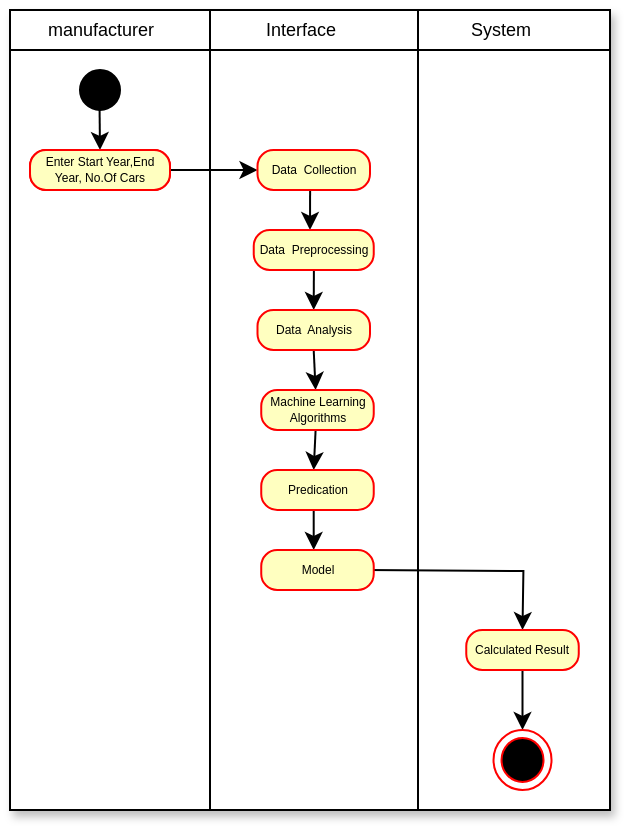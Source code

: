 <mxfile version="17.5.1" type="github">
  <diagram id="HQLMvgeJEX95FwYb_6-J" name="Page-1">
    <mxGraphModel dx="655" dy="281" grid="1" gridSize="10" guides="1" tooltips="1" connect="1" arrows="1" fold="1" page="1" pageScale="1" pageWidth="827" pageHeight="1169" math="0" shadow="0">
      <root>
        <mxCell id="0" />
        <mxCell id="1" parent="0" />
        <mxCell id="yd4YkLDA-Fa7DHEL_bc_-25" value="" style="shape=internalStorage;whiteSpace=wrap;html=1;backgroundOutline=1;dx=100;dy=20;shadow=1;" vertex="1" parent="1">
          <mxGeometry x="210" y="110" width="300" height="400" as="geometry" />
        </mxCell>
        <mxCell id="yd4YkLDA-Fa7DHEL_bc_-29" value="" style="endArrow=none;html=1;rounded=0;" edge="1" parent="1">
          <mxGeometry width="50" height="50" relative="1" as="geometry">
            <mxPoint x="414" y="280" as="sourcePoint" />
            <mxPoint x="414" y="110" as="targetPoint" />
            <Array as="points">
              <mxPoint x="414" y="510" />
              <mxPoint x="414" y="160" />
            </Array>
          </mxGeometry>
        </mxCell>
        <mxCell id="yd4YkLDA-Fa7DHEL_bc_-36" value="manufacturer" style="text;html=1;resizable=0;autosize=1;align=center;verticalAlign=middle;points=[];fillColor=none;strokeColor=none;rounded=0;shadow=0;fontSize=9;" vertex="1" parent="1">
          <mxGeometry x="220" y="110" width="70" height="20" as="geometry" />
        </mxCell>
        <mxCell id="yd4YkLDA-Fa7DHEL_bc_-37" value="Interface" style="text;html=1;resizable=0;autosize=1;align=center;verticalAlign=middle;points=[];fillColor=none;strokeColor=none;rounded=0;shadow=0;fontSize=9;" vertex="1" parent="1">
          <mxGeometry x="330" y="110" width="50" height="20" as="geometry" />
        </mxCell>
        <mxCell id="yd4YkLDA-Fa7DHEL_bc_-38" value="System" style="text;html=1;resizable=0;autosize=1;align=center;verticalAlign=middle;points=[];fillColor=none;strokeColor=none;rounded=0;shadow=0;fontSize=9;" vertex="1" parent="1">
          <mxGeometry x="430" y="110" width="50" height="20" as="geometry" />
        </mxCell>
        <mxCell id="yd4YkLDA-Fa7DHEL_bc_-39" value="" style="ellipse;whiteSpace=wrap;html=1;aspect=fixed;shadow=0;fontSize=9;fillColor=#000000;" vertex="1" parent="1">
          <mxGeometry x="245" y="140" width="20" height="20" as="geometry" />
        </mxCell>
        <mxCell id="yd4YkLDA-Fa7DHEL_bc_-41" value="" style="endArrow=classic;html=1;rounded=0;fontSize=9;" edge="1" parent="1">
          <mxGeometry width="50" height="50" relative="1" as="geometry">
            <mxPoint x="254.79" y="160" as="sourcePoint" />
            <mxPoint x="255" y="180" as="targetPoint" />
          </mxGeometry>
        </mxCell>
        <mxCell id="yd4YkLDA-Fa7DHEL_bc_-47" value="" style="edgeStyle=orthogonalEdgeStyle;rounded=0;orthogonalLoop=1;jettySize=auto;html=1;fontSize=9;" edge="1" parent="1">
          <mxGeometry relative="1" as="geometry">
            <mxPoint x="290" y="190" as="sourcePoint" />
            <mxPoint x="333.75" y="190" as="targetPoint" />
            <Array as="points">
              <mxPoint x="300" y="190" />
              <mxPoint x="300" y="190" />
            </Array>
          </mxGeometry>
        </mxCell>
        <mxCell id="yd4YkLDA-Fa7DHEL_bc_-69" value="" style="edgeStyle=orthogonalEdgeStyle;rounded=0;orthogonalLoop=1;jettySize=auto;html=1;fontSize=6;" edge="1" parent="1">
          <mxGeometry relative="1" as="geometry">
            <mxPoint x="360.055" y="200" as="sourcePoint" />
            <mxPoint x="360" y="220" as="targetPoint" />
          </mxGeometry>
        </mxCell>
        <mxCell id="yd4YkLDA-Fa7DHEL_bc_-53" value="" style="edgeStyle=orthogonalEdgeStyle;rounded=0;orthogonalLoop=1;jettySize=auto;html=1;fontSize=9;" edge="1" parent="1">
          <mxGeometry relative="1" as="geometry">
            <mxPoint x="361.951" y="240.0" as="sourcePoint" />
            <mxPoint x="361.852" y="260.0" as="targetPoint" />
          </mxGeometry>
        </mxCell>
        <mxCell id="yd4YkLDA-Fa7DHEL_bc_-55" value="" style="edgeStyle=orthogonalEdgeStyle;rounded=0;orthogonalLoop=1;jettySize=auto;html=1;fontSize=9;" edge="1" parent="1">
          <mxGeometry relative="1" as="geometry">
            <mxPoint x="361.852" y="280.0" as="sourcePoint" />
            <mxPoint x="362.803" y="300.0" as="targetPoint" />
          </mxGeometry>
        </mxCell>
        <mxCell id="yd4YkLDA-Fa7DHEL_bc_-57" value="" style="edgeStyle=orthogonalEdgeStyle;rounded=0;orthogonalLoop=1;jettySize=auto;html=1;fontSize=9;" edge="1" parent="1">
          <mxGeometry relative="1" as="geometry">
            <mxPoint x="362.803" y="320.0" as="sourcePoint" />
            <mxPoint x="361.852" y="340" as="targetPoint" />
          </mxGeometry>
        </mxCell>
        <mxCell id="yd4YkLDA-Fa7DHEL_bc_-59" value="" style="edgeStyle=orthogonalEdgeStyle;rounded=0;orthogonalLoop=1;jettySize=auto;html=1;fontSize=9;" edge="1" parent="1">
          <mxGeometry relative="1" as="geometry">
            <mxPoint x="361.852" y="360" as="sourcePoint" />
            <mxPoint x="361.852" y="380" as="targetPoint" />
          </mxGeometry>
        </mxCell>
        <mxCell id="yd4YkLDA-Fa7DHEL_bc_-63" value="" style="edgeStyle=orthogonalEdgeStyle;rounded=0;orthogonalLoop=1;jettySize=auto;html=1;fontSize=9;" edge="1" parent="1">
          <mxGeometry relative="1" as="geometry">
            <mxPoint x="388.12" y="390.016" as="sourcePoint" />
            <mxPoint x="466.246" y="420" as="targetPoint" />
          </mxGeometry>
        </mxCell>
        <mxCell id="yd4YkLDA-Fa7DHEL_bc_-65" value="" style="edgeStyle=orthogonalEdgeStyle;rounded=0;orthogonalLoop=1;jettySize=auto;html=1;fontSize=9;" edge="1" parent="1">
          <mxGeometry relative="1" as="geometry">
            <mxPoint x="466.246" y="440" as="sourcePoint" />
            <mxPoint x="466.259" y="470" as="targetPoint" />
          </mxGeometry>
        </mxCell>
        <mxCell id="yd4YkLDA-Fa7DHEL_bc_-75" value="Enter Start Year,End Year, No.Of Cars" style="rounded=1;whiteSpace=wrap;html=1;arcSize=40;fontColor=#000000;fillColor=#ffffc0;strokeColor=#ff0000;shadow=0;fontSize=6;" vertex="1" parent="1">
          <mxGeometry x="220" y="180" width="70" height="20" as="geometry" />
        </mxCell>
        <mxCell id="yd4YkLDA-Fa7DHEL_bc_-78" value="Enter Start Year,End Year, No.Of Cars" style="rounded=1;whiteSpace=wrap;html=1;arcSize=40;fontColor=#000000;fillColor=#ffffc0;strokeColor=#ff0000;shadow=0;fontSize=6;" vertex="1" parent="1">
          <mxGeometry x="220" y="180" width="70" height="20" as="geometry" />
        </mxCell>
        <mxCell id="yd4YkLDA-Fa7DHEL_bc_-79" value="Data&amp;nbsp; Collection" style="rounded=1;whiteSpace=wrap;html=1;arcSize=40;fontColor=#000000;fillColor=#ffffc0;strokeColor=#ff0000;shadow=0;fontSize=6;" vertex="1" parent="1">
          <mxGeometry x="333.75" y="180" width="56.25" height="20" as="geometry" />
        </mxCell>
        <mxCell id="yd4YkLDA-Fa7DHEL_bc_-80" value="Predication" style="rounded=1;whiteSpace=wrap;html=1;arcSize=40;fontColor=#000000;fillColor=#ffffc0;strokeColor=#ff0000;shadow=0;fontSize=6;" vertex="1" parent="1">
          <mxGeometry x="335.62" y="340" width="56.25" height="20" as="geometry" />
        </mxCell>
        <mxCell id="yd4YkLDA-Fa7DHEL_bc_-81" value="Data&amp;nbsp; Preprocessing" style="rounded=1;whiteSpace=wrap;html=1;arcSize=40;fontColor=#000000;fillColor=#ffffc0;strokeColor=#ff0000;shadow=0;fontSize=6;" vertex="1" parent="1">
          <mxGeometry x="331.87" y="220" width="60" height="20" as="geometry" />
        </mxCell>
        <mxCell id="yd4YkLDA-Fa7DHEL_bc_-82" value="Data&amp;nbsp; Analysis" style="rounded=1;whiteSpace=wrap;html=1;arcSize=40;fontColor=#000000;fillColor=#ffffc0;strokeColor=#ff0000;shadow=0;fontSize=6;" vertex="1" parent="1">
          <mxGeometry x="333.75" y="260" width="56.25" height="20" as="geometry" />
        </mxCell>
        <mxCell id="yd4YkLDA-Fa7DHEL_bc_-83" value="Machine Learning Algorithms" style="rounded=1;whiteSpace=wrap;html=1;arcSize=40;fontColor=#000000;fillColor=#ffffc0;strokeColor=#ff0000;shadow=0;fontSize=6;" vertex="1" parent="1">
          <mxGeometry x="335.62" y="300" width="56.25" height="20" as="geometry" />
        </mxCell>
        <mxCell id="yd4YkLDA-Fa7DHEL_bc_-85" value="Model" style="rounded=1;whiteSpace=wrap;html=1;arcSize=40;fontColor=#000000;fillColor=#ffffc0;strokeColor=#ff0000;shadow=0;fontSize=6;" vertex="1" parent="1">
          <mxGeometry x="335.62" y="380" width="56.25" height="20" as="geometry" />
        </mxCell>
        <mxCell id="yd4YkLDA-Fa7DHEL_bc_-86" value="Calculated Result" style="rounded=1;whiteSpace=wrap;html=1;arcSize=40;fontColor=#000000;fillColor=#ffffc0;strokeColor=#ff0000;shadow=0;fontSize=6;" vertex="1" parent="1">
          <mxGeometry x="438.13" y="420" width="56.25" height="20" as="geometry" />
        </mxCell>
        <mxCell id="yd4YkLDA-Fa7DHEL_bc_-87" value="" style="ellipse;html=1;shape=endState;fillColor=#000000;strokeColor=#ff0000;shadow=0;fontSize=6;" vertex="1" parent="1">
          <mxGeometry x="451.76" y="470" width="29" height="30" as="geometry" />
        </mxCell>
      </root>
    </mxGraphModel>
  </diagram>
</mxfile>
